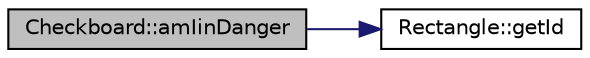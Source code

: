 digraph "Checkboard::amIinDanger"
{
 // LATEX_PDF_SIZE
  bgcolor="transparent";
  edge [fontname="Helvetica",fontsize="10",labelfontname="Helvetica",labelfontsize="10"];
  node [fontname="Helvetica",fontsize="10",shape=record];
  rankdir="LR";
  Node1 [label="Checkboard::amIinDanger",height=0.2,width=0.4,color="black", fillcolor="grey75", style="filled", fontcolor="black",tooltip=" "];
  Node1 -> Node2 [color="midnightblue",fontsize="10",style="solid",fontname="Helvetica"];
  Node2 [label="Rectangle::getId",height=0.2,width=0.4,color="black",URL="$de/d00/classRectangle.html#ac5b4e18306dd5e769cad8cd0e405666f",tooltip=" "];
}
